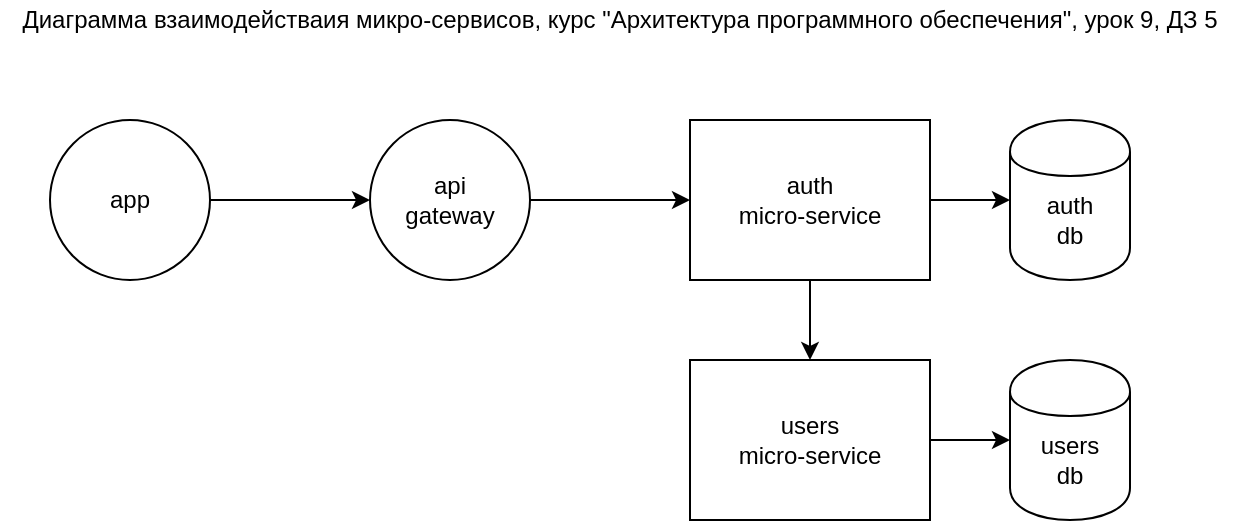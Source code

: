 <mxfile version="13.3.4" type="google"><diagram id="FlPXz9VZIiP48NLFbGAT" name="Page-1"><mxGraphModel dx="1355" dy="866" grid="1" gridSize="10" guides="1" tooltips="1" connect="1" arrows="1" fold="1" page="1" pageScale="1" pageWidth="850" pageHeight="1100" math="0" shadow="0"><root><mxCell id="0"/><mxCell id="1" parent="0"/><mxCell id="9AsK69vWp5l98h5pUbEP-1" value="" style="ellipse;whiteSpace=wrap;html=1;aspect=fixed;" vertex="1" parent="1"><mxGeometry x="155" y="90" width="80" height="80" as="geometry"/></mxCell><mxCell id="9AsK69vWp5l98h5pUbEP-2" value="Диаграмма взаимодействаия микро-сервисов, курс &quot;Архитектура программного обеспечения&quot;, урок 9, ДЗ 5" style="text;html=1;strokeColor=none;fillColor=none;align=center;verticalAlign=middle;whiteSpace=wrap;rounded=0;" vertex="1" parent="1"><mxGeometry x="130" y="30" width="620" height="20" as="geometry"/></mxCell><mxCell id="9AsK69vWp5l98h5pUbEP-3" value="app" style="text;html=1;strokeColor=none;fillColor=none;align=center;verticalAlign=middle;whiteSpace=wrap;rounded=0;" vertex="1" parent="1"><mxGeometry x="165" y="100" width="60" height="60" as="geometry"/></mxCell><mxCell id="9AsK69vWp5l98h5pUbEP-4" value="" style="ellipse;whiteSpace=wrap;html=1;aspect=fixed;" vertex="1" parent="1"><mxGeometry x="315" y="90" width="80" height="80" as="geometry"/></mxCell><mxCell id="9AsK69vWp5l98h5pUbEP-5" value="" style="rounded=0;whiteSpace=wrap;html=1;" vertex="1" parent="1"><mxGeometry x="475" y="90" width="120" height="80" as="geometry"/></mxCell><mxCell id="9AsK69vWp5l98h5pUbEP-6" value="" style="rounded=0;whiteSpace=wrap;html=1;" vertex="1" parent="1"><mxGeometry x="475" y="210" width="120" height="80" as="geometry"/></mxCell><mxCell id="9AsK69vWp5l98h5pUbEP-7" value="" style="shape=cylinder;whiteSpace=wrap;html=1;boundedLbl=1;backgroundOutline=1;" vertex="1" parent="1"><mxGeometry x="635" y="90" width="60" height="80" as="geometry"/></mxCell><mxCell id="9AsK69vWp5l98h5pUbEP-8" value="" style="shape=cylinder;whiteSpace=wrap;html=1;boundedLbl=1;backgroundOutline=1;" vertex="1" parent="1"><mxGeometry x="635" y="210" width="60" height="80" as="geometry"/></mxCell><mxCell id="9AsK69vWp5l98h5pUbEP-13" value="" style="endArrow=classic;html=1;entryX=0;entryY=0.5;entryDx=0;entryDy=0;exitX=1;exitY=0.5;exitDx=0;exitDy=0;" edge="1" parent="1" source="9AsK69vWp5l98h5pUbEP-5" target="9AsK69vWp5l98h5pUbEP-7"><mxGeometry width="50" height="50" relative="1" as="geometry"><mxPoint x="595" y="160" as="sourcePoint"/><mxPoint x="645" y="110" as="targetPoint"/></mxGeometry></mxCell><mxCell id="9AsK69vWp5l98h5pUbEP-14" value="" style="endArrow=classic;html=1;entryX=0.5;entryY=0;entryDx=0;entryDy=0;exitX=0.5;exitY=1;exitDx=0;exitDy=0;" edge="1" parent="1" source="9AsK69vWp5l98h5pUbEP-5" target="9AsK69vWp5l98h5pUbEP-6"><mxGeometry width="50" height="50" relative="1" as="geometry"><mxPoint x="515" y="220" as="sourcePoint"/><mxPoint x="565" y="170" as="targetPoint"/></mxGeometry></mxCell><mxCell id="9AsK69vWp5l98h5pUbEP-15" value="" style="endArrow=classic;html=1;entryX=0;entryY=0.5;entryDx=0;entryDy=0;exitX=1;exitY=0.5;exitDx=0;exitDy=0;" edge="1" parent="1" source="9AsK69vWp5l98h5pUbEP-6" target="9AsK69vWp5l98h5pUbEP-8"><mxGeometry width="50" height="50" relative="1" as="geometry"><mxPoint x="595" y="350" as="sourcePoint"/><mxPoint x="645" y="300" as="targetPoint"/></mxGeometry></mxCell><mxCell id="9AsK69vWp5l98h5pUbEP-16" value="" style="endArrow=classic;html=1;entryX=0;entryY=0.5;entryDx=0;entryDy=0;exitX=1;exitY=0.5;exitDx=0;exitDy=0;" edge="1" parent="1" source="9AsK69vWp5l98h5pUbEP-4" target="9AsK69vWp5l98h5pUbEP-5"><mxGeometry width="50" height="50" relative="1" as="geometry"><mxPoint x="395" y="150" as="sourcePoint"/><mxPoint x="445" y="100" as="targetPoint"/></mxGeometry></mxCell><mxCell id="9AsK69vWp5l98h5pUbEP-17" value="" style="endArrow=classic;html=1;entryX=0;entryY=0.5;entryDx=0;entryDy=0;exitX=1;exitY=0.5;exitDx=0;exitDy=0;" edge="1" parent="1" source="9AsK69vWp5l98h5pUbEP-1" target="9AsK69vWp5l98h5pUbEP-4"><mxGeometry width="50" height="50" relative="1" as="geometry"><mxPoint x="235" y="150" as="sourcePoint"/><mxPoint x="285" y="100" as="targetPoint"/></mxGeometry></mxCell><mxCell id="9AsK69vWp5l98h5pUbEP-18" value="auth&lt;br&gt;micro-service" style="text;html=1;strokeColor=none;fillColor=none;align=center;verticalAlign=middle;whiteSpace=wrap;rounded=0;" vertex="1" parent="1"><mxGeometry x="485" y="100" width="100" height="60" as="geometry"/></mxCell><mxCell id="9AsK69vWp5l98h5pUbEP-19" value="users&lt;br&gt;micro-service" style="text;html=1;strokeColor=none;fillColor=none;align=center;verticalAlign=middle;whiteSpace=wrap;rounded=0;" vertex="1" parent="1"><mxGeometry x="485" y="220" width="100" height="60" as="geometry"/></mxCell><mxCell id="9AsK69vWp5l98h5pUbEP-20" value="users&lt;br&gt;db" style="text;html=1;strokeColor=none;fillColor=none;align=center;verticalAlign=middle;whiteSpace=wrap;rounded=0;" vertex="1" parent="1"><mxGeometry x="645" y="240" width="40" height="40" as="geometry"/></mxCell><mxCell id="9AsK69vWp5l98h5pUbEP-21" value="auth&lt;br&gt;db" style="text;html=1;strokeColor=none;fillColor=none;align=center;verticalAlign=middle;whiteSpace=wrap;rounded=0;" vertex="1" parent="1"><mxGeometry x="645" y="120" width="40" height="40" as="geometry"/></mxCell><mxCell id="9AsK69vWp5l98h5pUbEP-23" value="api&lt;br&gt;gateway" style="text;html=1;strokeColor=none;fillColor=none;align=center;verticalAlign=middle;whiteSpace=wrap;rounded=0;" vertex="1" parent="1"><mxGeometry x="325" y="100" width="60" height="60" as="geometry"/></mxCell></root></mxGraphModel></diagram></mxfile>